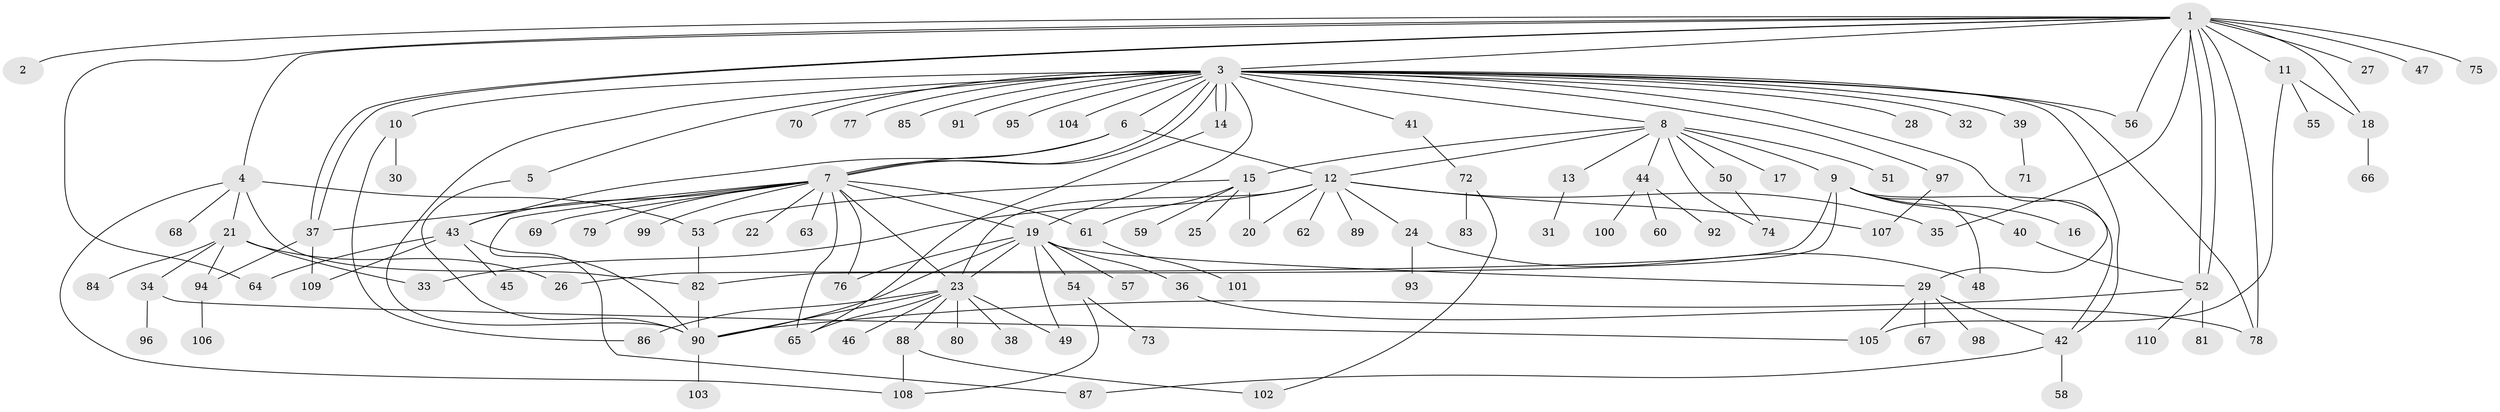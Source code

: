 // coarse degree distribution, {15: 0.011764705882352941, 1: 0.5058823529411764, 25: 0.011764705882352941, 7: 0.011764705882352941, 2: 0.2, 11: 0.011764705882352941, 20: 0.011764705882352941, 9: 0.023529411764705882, 6: 0.058823529411764705, 3: 0.09411764705882353, 8: 0.011764705882352941, 5: 0.03529411764705882, 4: 0.011764705882352941}
// Generated by graph-tools (version 1.1) at 2025/51/02/27/25 19:51:54]
// undirected, 110 vertices, 159 edges
graph export_dot {
graph [start="1"]
  node [color=gray90,style=filled];
  1;
  2;
  3;
  4;
  5;
  6;
  7;
  8;
  9;
  10;
  11;
  12;
  13;
  14;
  15;
  16;
  17;
  18;
  19;
  20;
  21;
  22;
  23;
  24;
  25;
  26;
  27;
  28;
  29;
  30;
  31;
  32;
  33;
  34;
  35;
  36;
  37;
  38;
  39;
  40;
  41;
  42;
  43;
  44;
  45;
  46;
  47;
  48;
  49;
  50;
  51;
  52;
  53;
  54;
  55;
  56;
  57;
  58;
  59;
  60;
  61;
  62;
  63;
  64;
  65;
  66;
  67;
  68;
  69;
  70;
  71;
  72;
  73;
  74;
  75;
  76;
  77;
  78;
  79;
  80;
  81;
  82;
  83;
  84;
  85;
  86;
  87;
  88;
  89;
  90;
  91;
  92;
  93;
  94;
  95;
  96;
  97;
  98;
  99;
  100;
  101;
  102;
  103;
  104;
  105;
  106;
  107;
  108;
  109;
  110;
  1 -- 2;
  1 -- 3;
  1 -- 4;
  1 -- 11;
  1 -- 18;
  1 -- 27;
  1 -- 35;
  1 -- 37;
  1 -- 37;
  1 -- 47;
  1 -- 52;
  1 -- 52;
  1 -- 56;
  1 -- 64;
  1 -- 75;
  1 -- 78;
  3 -- 5;
  3 -- 6;
  3 -- 7;
  3 -- 7;
  3 -- 8;
  3 -- 10;
  3 -- 14;
  3 -- 14;
  3 -- 19;
  3 -- 28;
  3 -- 29;
  3 -- 32;
  3 -- 39;
  3 -- 41;
  3 -- 42;
  3 -- 56;
  3 -- 70;
  3 -- 77;
  3 -- 78;
  3 -- 85;
  3 -- 90;
  3 -- 91;
  3 -- 95;
  3 -- 97;
  3 -- 104;
  4 -- 21;
  4 -- 53;
  4 -- 68;
  4 -- 82;
  4 -- 108;
  5 -- 90;
  6 -- 7;
  6 -- 12;
  6 -- 43;
  7 -- 19;
  7 -- 22;
  7 -- 23;
  7 -- 37;
  7 -- 43;
  7 -- 61;
  7 -- 63;
  7 -- 65;
  7 -- 69;
  7 -- 76;
  7 -- 79;
  7 -- 90;
  7 -- 99;
  8 -- 9;
  8 -- 12;
  8 -- 13;
  8 -- 15;
  8 -- 17;
  8 -- 44;
  8 -- 50;
  8 -- 51;
  8 -- 74;
  9 -- 16;
  9 -- 26;
  9 -- 40;
  9 -- 42;
  9 -- 48;
  9 -- 82;
  10 -- 30;
  10 -- 86;
  11 -- 18;
  11 -- 55;
  11 -- 105;
  12 -- 20;
  12 -- 23;
  12 -- 24;
  12 -- 33;
  12 -- 35;
  12 -- 62;
  12 -- 89;
  12 -- 107;
  13 -- 31;
  14 -- 65;
  15 -- 20;
  15 -- 25;
  15 -- 53;
  15 -- 59;
  15 -- 61;
  18 -- 66;
  19 -- 23;
  19 -- 29;
  19 -- 36;
  19 -- 49;
  19 -- 54;
  19 -- 57;
  19 -- 76;
  19 -- 90;
  21 -- 26;
  21 -- 33;
  21 -- 34;
  21 -- 84;
  21 -- 94;
  23 -- 38;
  23 -- 46;
  23 -- 49;
  23 -- 65;
  23 -- 80;
  23 -- 86;
  23 -- 88;
  23 -- 90;
  24 -- 48;
  24 -- 93;
  29 -- 42;
  29 -- 67;
  29 -- 98;
  29 -- 105;
  34 -- 96;
  34 -- 105;
  36 -- 78;
  37 -- 94;
  37 -- 109;
  39 -- 71;
  40 -- 52;
  41 -- 72;
  42 -- 58;
  42 -- 87;
  43 -- 45;
  43 -- 64;
  43 -- 87;
  43 -- 109;
  44 -- 60;
  44 -- 92;
  44 -- 100;
  50 -- 74;
  52 -- 81;
  52 -- 90;
  52 -- 110;
  53 -- 82;
  54 -- 73;
  54 -- 108;
  61 -- 101;
  72 -- 83;
  72 -- 102;
  82 -- 90;
  88 -- 102;
  88 -- 108;
  90 -- 103;
  94 -- 106;
  97 -- 107;
}
